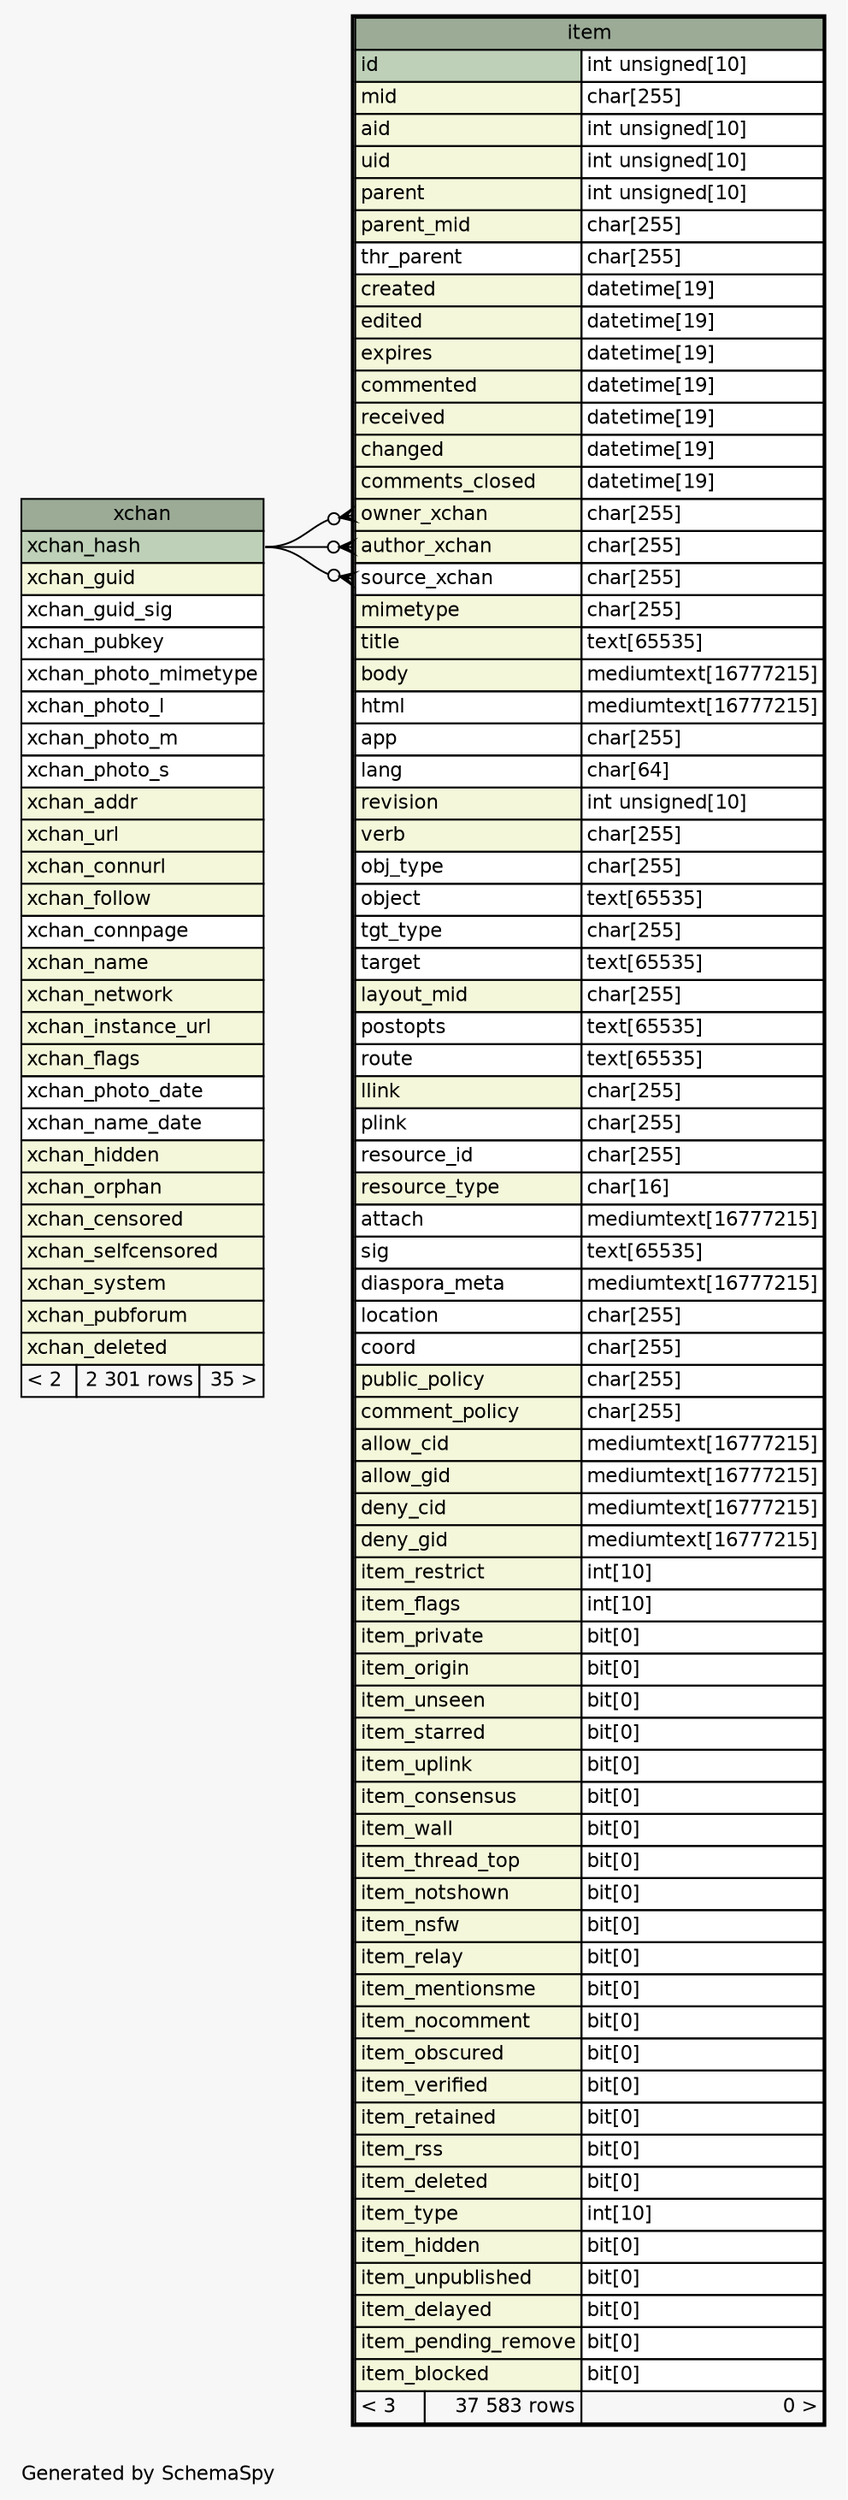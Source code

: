 // dot 2.26.3 on Linux 3.2.0-4-686-pae
// SchemaSpy rev 590
digraph "oneDegreeRelationshipsDiagram" {
  graph [
    rankdir="RL"
    bgcolor="#f7f7f7"
    label="\nGenerated by SchemaSpy"
    labeljust="l"
    nodesep="0.18"
    ranksep="0.46"
    fontname="Helvetica"
    fontsize="11"
  ];
  node [
    fontname="Helvetica"
    fontsize="11"
    shape="plaintext"
  ];
  edge [
    arrowsize="0.8"
  ];
  "item":"author_xchan":w -> "xchan":"xchan_hash":e [arrowhead=none dir=back arrowtail=crowodot];
  "item":"owner_xchan":w -> "xchan":"xchan_hash":e [arrowhead=none dir=back arrowtail=crowodot];
  "item":"source_xchan":w -> "xchan":"xchan_hash":e [arrowhead=none dir=back arrowtail=crowodot];
  "item" [
    label=<
    <TABLE BORDER="2" CELLBORDER="1" CELLSPACING="0" BGCOLOR="#ffffff">
      <TR><TD COLSPAN="3" BGCOLOR="#9bab96" ALIGN="CENTER">item</TD></TR>
      <TR><TD PORT="id" COLSPAN="2" BGCOLOR="#bed1b8" ALIGN="LEFT">id</TD><TD PORT="id.type" ALIGN="LEFT">int unsigned[10]</TD></TR>
      <TR><TD PORT="mid" COLSPAN="2" BGCOLOR="#f4f7da" ALIGN="LEFT">mid</TD><TD PORT="mid.type" ALIGN="LEFT">char[255]</TD></TR>
      <TR><TD PORT="aid" COLSPAN="2" BGCOLOR="#f4f7da" ALIGN="LEFT">aid</TD><TD PORT="aid.type" ALIGN="LEFT">int unsigned[10]</TD></TR>
      <TR><TD PORT="uid" COLSPAN="2" BGCOLOR="#f4f7da" ALIGN="LEFT">uid</TD><TD PORT="uid.type" ALIGN="LEFT">int unsigned[10]</TD></TR>
      <TR><TD PORT="parent" COLSPAN="2" BGCOLOR="#f4f7da" ALIGN="LEFT">parent</TD><TD PORT="parent.type" ALIGN="LEFT">int unsigned[10]</TD></TR>
      <TR><TD PORT="parent_mid" COLSPAN="2" BGCOLOR="#f4f7da" ALIGN="LEFT">parent_mid</TD><TD PORT="parent_mid.type" ALIGN="LEFT">char[255]</TD></TR>
      <TR><TD PORT="thr_parent" COLSPAN="2" ALIGN="LEFT">thr_parent</TD><TD PORT="thr_parent.type" ALIGN="LEFT">char[255]</TD></TR>
      <TR><TD PORT="created" COLSPAN="2" BGCOLOR="#f4f7da" ALIGN="LEFT">created</TD><TD PORT="created.type" ALIGN="LEFT">datetime[19]</TD></TR>
      <TR><TD PORT="edited" COLSPAN="2" BGCOLOR="#f4f7da" ALIGN="LEFT">edited</TD><TD PORT="edited.type" ALIGN="LEFT">datetime[19]</TD></TR>
      <TR><TD PORT="expires" COLSPAN="2" BGCOLOR="#f4f7da" ALIGN="LEFT">expires</TD><TD PORT="expires.type" ALIGN="LEFT">datetime[19]</TD></TR>
      <TR><TD PORT="commented" COLSPAN="2" BGCOLOR="#f4f7da" ALIGN="LEFT">commented</TD><TD PORT="commented.type" ALIGN="LEFT">datetime[19]</TD></TR>
      <TR><TD PORT="received" COLSPAN="2" BGCOLOR="#f4f7da" ALIGN="LEFT">received</TD><TD PORT="received.type" ALIGN="LEFT">datetime[19]</TD></TR>
      <TR><TD PORT="changed" COLSPAN="2" BGCOLOR="#f4f7da" ALIGN="LEFT">changed</TD><TD PORT="changed.type" ALIGN="LEFT">datetime[19]</TD></TR>
      <TR><TD PORT="comments_closed" COLSPAN="2" BGCOLOR="#f4f7da" ALIGN="LEFT">comments_closed</TD><TD PORT="comments_closed.type" ALIGN="LEFT">datetime[19]</TD></TR>
      <TR><TD PORT="owner_xchan" COLSPAN="2" BGCOLOR="#f4f7da" ALIGN="LEFT">owner_xchan</TD><TD PORT="owner_xchan.type" ALIGN="LEFT">char[255]</TD></TR>
      <TR><TD PORT="author_xchan" COLSPAN="2" BGCOLOR="#f4f7da" ALIGN="LEFT">author_xchan</TD><TD PORT="author_xchan.type" ALIGN="LEFT">char[255]</TD></TR>
      <TR><TD PORT="source_xchan" COLSPAN="2" ALIGN="LEFT">source_xchan</TD><TD PORT="source_xchan.type" ALIGN="LEFT">char[255]</TD></TR>
      <TR><TD PORT="mimetype" COLSPAN="2" BGCOLOR="#f4f7da" ALIGN="LEFT">mimetype</TD><TD PORT="mimetype.type" ALIGN="LEFT">char[255]</TD></TR>
      <TR><TD PORT="title" COLSPAN="2" BGCOLOR="#f4f7da" ALIGN="LEFT">title</TD><TD PORT="title.type" ALIGN="LEFT">text[65535]</TD></TR>
      <TR><TD PORT="body" COLSPAN="2" BGCOLOR="#f4f7da" ALIGN="LEFT">body</TD><TD PORT="body.type" ALIGN="LEFT">mediumtext[16777215]</TD></TR>
      <TR><TD PORT="html" COLSPAN="2" ALIGN="LEFT">html</TD><TD PORT="html.type" ALIGN="LEFT">mediumtext[16777215]</TD></TR>
      <TR><TD PORT="app" COLSPAN="2" ALIGN="LEFT">app</TD><TD PORT="app.type" ALIGN="LEFT">char[255]</TD></TR>
      <TR><TD PORT="lang" COLSPAN="2" ALIGN="LEFT">lang</TD><TD PORT="lang.type" ALIGN="LEFT">char[64]</TD></TR>
      <TR><TD PORT="revision" COLSPAN="2" BGCOLOR="#f4f7da" ALIGN="LEFT">revision</TD><TD PORT="revision.type" ALIGN="LEFT">int unsigned[10]</TD></TR>
      <TR><TD PORT="verb" COLSPAN="2" BGCOLOR="#f4f7da" ALIGN="LEFT">verb</TD><TD PORT="verb.type" ALIGN="LEFT">char[255]</TD></TR>
      <TR><TD PORT="obj_type" COLSPAN="2" ALIGN="LEFT">obj_type</TD><TD PORT="obj_type.type" ALIGN="LEFT">char[255]</TD></TR>
      <TR><TD PORT="object" COLSPAN="2" ALIGN="LEFT">object</TD><TD PORT="object.type" ALIGN="LEFT">text[65535]</TD></TR>
      <TR><TD PORT="tgt_type" COLSPAN="2" ALIGN="LEFT">tgt_type</TD><TD PORT="tgt_type.type" ALIGN="LEFT">char[255]</TD></TR>
      <TR><TD PORT="target" COLSPAN="2" ALIGN="LEFT">target</TD><TD PORT="target.type" ALIGN="LEFT">text[65535]</TD></TR>
      <TR><TD PORT="layout_mid" COLSPAN="2" BGCOLOR="#f4f7da" ALIGN="LEFT">layout_mid</TD><TD PORT="layout_mid.type" ALIGN="LEFT">char[255]</TD></TR>
      <TR><TD PORT="postopts" COLSPAN="2" ALIGN="LEFT">postopts</TD><TD PORT="postopts.type" ALIGN="LEFT">text[65535]</TD></TR>
      <TR><TD PORT="route" COLSPAN="2" ALIGN="LEFT">route</TD><TD PORT="route.type" ALIGN="LEFT">text[65535]</TD></TR>
      <TR><TD PORT="llink" COLSPAN="2" BGCOLOR="#f4f7da" ALIGN="LEFT">llink</TD><TD PORT="llink.type" ALIGN="LEFT">char[255]</TD></TR>
      <TR><TD PORT="plink" COLSPAN="2" ALIGN="LEFT">plink</TD><TD PORT="plink.type" ALIGN="LEFT">char[255]</TD></TR>
      <TR><TD PORT="resource_id" COLSPAN="2" ALIGN="LEFT">resource_id</TD><TD PORT="resource_id.type" ALIGN="LEFT">char[255]</TD></TR>
      <TR><TD PORT="resource_type" COLSPAN="2" BGCOLOR="#f4f7da" ALIGN="LEFT">resource_type</TD><TD PORT="resource_type.type" ALIGN="LEFT">char[16]</TD></TR>
      <TR><TD PORT="attach" COLSPAN="2" ALIGN="LEFT">attach</TD><TD PORT="attach.type" ALIGN="LEFT">mediumtext[16777215]</TD></TR>
      <TR><TD PORT="sig" COLSPAN="2" ALIGN="LEFT">sig</TD><TD PORT="sig.type" ALIGN="LEFT">text[65535]</TD></TR>
      <TR><TD PORT="diaspora_meta" COLSPAN="2" ALIGN="LEFT">diaspora_meta</TD><TD PORT="diaspora_meta.type" ALIGN="LEFT">mediumtext[16777215]</TD></TR>
      <TR><TD PORT="location" COLSPAN="2" ALIGN="LEFT">location</TD><TD PORT="location.type" ALIGN="LEFT">char[255]</TD></TR>
      <TR><TD PORT="coord" COLSPAN="2" ALIGN="LEFT">coord</TD><TD PORT="coord.type" ALIGN="LEFT">char[255]</TD></TR>
      <TR><TD PORT="public_policy" COLSPAN="2" BGCOLOR="#f4f7da" ALIGN="LEFT">public_policy</TD><TD PORT="public_policy.type" ALIGN="LEFT">char[255]</TD></TR>
      <TR><TD PORT="comment_policy" COLSPAN="2" BGCOLOR="#f4f7da" ALIGN="LEFT">comment_policy</TD><TD PORT="comment_policy.type" ALIGN="LEFT">char[255]</TD></TR>
      <TR><TD PORT="allow_cid" COLSPAN="2" BGCOLOR="#f4f7da" ALIGN="LEFT">allow_cid</TD><TD PORT="allow_cid.type" ALIGN="LEFT">mediumtext[16777215]</TD></TR>
      <TR><TD PORT="allow_gid" COLSPAN="2" BGCOLOR="#f4f7da" ALIGN="LEFT">allow_gid</TD><TD PORT="allow_gid.type" ALIGN="LEFT">mediumtext[16777215]</TD></TR>
      <TR><TD PORT="deny_cid" COLSPAN="2" BGCOLOR="#f4f7da" ALIGN="LEFT">deny_cid</TD><TD PORT="deny_cid.type" ALIGN="LEFT">mediumtext[16777215]</TD></TR>
      <TR><TD PORT="deny_gid" COLSPAN="2" BGCOLOR="#f4f7da" ALIGN="LEFT">deny_gid</TD><TD PORT="deny_gid.type" ALIGN="LEFT">mediumtext[16777215]</TD></TR>
      <TR><TD PORT="item_restrict" COLSPAN="2" BGCOLOR="#f4f7da" ALIGN="LEFT">item_restrict</TD><TD PORT="item_restrict.type" ALIGN="LEFT">int[10]</TD></TR>
      <TR><TD PORT="item_flags" COLSPAN="2" BGCOLOR="#f4f7da" ALIGN="LEFT">item_flags</TD><TD PORT="item_flags.type" ALIGN="LEFT">int[10]</TD></TR>
      <TR><TD PORT="item_private" COLSPAN="2" BGCOLOR="#f4f7da" ALIGN="LEFT">item_private</TD><TD PORT="item_private.type" ALIGN="LEFT">bit[0]</TD></TR>
      <TR><TD PORT="item_origin" COLSPAN="2" BGCOLOR="#f4f7da" ALIGN="LEFT">item_origin</TD><TD PORT="item_origin.type" ALIGN="LEFT">bit[0]</TD></TR>
      <TR><TD PORT="item_unseen" COLSPAN="2" BGCOLOR="#f4f7da" ALIGN="LEFT">item_unseen</TD><TD PORT="item_unseen.type" ALIGN="LEFT">bit[0]</TD></TR>
      <TR><TD PORT="item_starred" COLSPAN="2" BGCOLOR="#f4f7da" ALIGN="LEFT">item_starred</TD><TD PORT="item_starred.type" ALIGN="LEFT">bit[0]</TD></TR>
      <TR><TD PORT="item_uplink" COLSPAN="2" BGCOLOR="#f4f7da" ALIGN="LEFT">item_uplink</TD><TD PORT="item_uplink.type" ALIGN="LEFT">bit[0]</TD></TR>
      <TR><TD PORT="item_consensus" COLSPAN="2" BGCOLOR="#f4f7da" ALIGN="LEFT">item_consensus</TD><TD PORT="item_consensus.type" ALIGN="LEFT">bit[0]</TD></TR>
      <TR><TD PORT="item_wall" COLSPAN="2" BGCOLOR="#f4f7da" ALIGN="LEFT">item_wall</TD><TD PORT="item_wall.type" ALIGN="LEFT">bit[0]</TD></TR>
      <TR><TD PORT="item_thread_top" COLSPAN="2" BGCOLOR="#f4f7da" ALIGN="LEFT">item_thread_top</TD><TD PORT="item_thread_top.type" ALIGN="LEFT">bit[0]</TD></TR>
      <TR><TD PORT="item_notshown" COLSPAN="2" BGCOLOR="#f4f7da" ALIGN="LEFT">item_notshown</TD><TD PORT="item_notshown.type" ALIGN="LEFT">bit[0]</TD></TR>
      <TR><TD PORT="item_nsfw" COLSPAN="2" BGCOLOR="#f4f7da" ALIGN="LEFT">item_nsfw</TD><TD PORT="item_nsfw.type" ALIGN="LEFT">bit[0]</TD></TR>
      <TR><TD PORT="item_relay" COLSPAN="2" BGCOLOR="#f4f7da" ALIGN="LEFT">item_relay</TD><TD PORT="item_relay.type" ALIGN="LEFT">bit[0]</TD></TR>
      <TR><TD PORT="item_mentionsme" COLSPAN="2" BGCOLOR="#f4f7da" ALIGN="LEFT">item_mentionsme</TD><TD PORT="item_mentionsme.type" ALIGN="LEFT">bit[0]</TD></TR>
      <TR><TD PORT="item_nocomment" COLSPAN="2" BGCOLOR="#f4f7da" ALIGN="LEFT">item_nocomment</TD><TD PORT="item_nocomment.type" ALIGN="LEFT">bit[0]</TD></TR>
      <TR><TD PORT="item_obscured" COLSPAN="2" BGCOLOR="#f4f7da" ALIGN="LEFT">item_obscured</TD><TD PORT="item_obscured.type" ALIGN="LEFT">bit[0]</TD></TR>
      <TR><TD PORT="item_verified" COLSPAN="2" BGCOLOR="#f4f7da" ALIGN="LEFT">item_verified</TD><TD PORT="item_verified.type" ALIGN="LEFT">bit[0]</TD></TR>
      <TR><TD PORT="item_retained" COLSPAN="2" BGCOLOR="#f4f7da" ALIGN="LEFT">item_retained</TD><TD PORT="item_retained.type" ALIGN="LEFT">bit[0]</TD></TR>
      <TR><TD PORT="item_rss" COLSPAN="2" BGCOLOR="#f4f7da" ALIGN="LEFT">item_rss</TD><TD PORT="item_rss.type" ALIGN="LEFT">bit[0]</TD></TR>
      <TR><TD PORT="item_deleted" COLSPAN="2" BGCOLOR="#f4f7da" ALIGN="LEFT">item_deleted</TD><TD PORT="item_deleted.type" ALIGN="LEFT">bit[0]</TD></TR>
      <TR><TD PORT="item_type" COLSPAN="2" BGCOLOR="#f4f7da" ALIGN="LEFT">item_type</TD><TD PORT="item_type.type" ALIGN="LEFT">int[10]</TD></TR>
      <TR><TD PORT="item_hidden" COLSPAN="2" BGCOLOR="#f4f7da" ALIGN="LEFT">item_hidden</TD><TD PORT="item_hidden.type" ALIGN="LEFT">bit[0]</TD></TR>
      <TR><TD PORT="item_unpublished" COLSPAN="2" BGCOLOR="#f4f7da" ALIGN="LEFT">item_unpublished</TD><TD PORT="item_unpublished.type" ALIGN="LEFT">bit[0]</TD></TR>
      <TR><TD PORT="item_delayed" COLSPAN="2" BGCOLOR="#f4f7da" ALIGN="LEFT">item_delayed</TD><TD PORT="item_delayed.type" ALIGN="LEFT">bit[0]</TD></TR>
      <TR><TD PORT="item_pending_remove" COLSPAN="2" BGCOLOR="#f4f7da" ALIGN="LEFT">item_pending_remove</TD><TD PORT="item_pending_remove.type" ALIGN="LEFT">bit[0]</TD></TR>
      <TR><TD PORT="item_blocked" COLSPAN="2" BGCOLOR="#f4f7da" ALIGN="LEFT">item_blocked</TD><TD PORT="item_blocked.type" ALIGN="LEFT">bit[0]</TD></TR>
      <TR><TD ALIGN="LEFT" BGCOLOR="#f7f7f7">&lt; 3</TD><TD ALIGN="RIGHT" BGCOLOR="#f7f7f7">37 583 rows</TD><TD ALIGN="RIGHT" BGCOLOR="#f7f7f7">0 &gt;</TD></TR>
    </TABLE>>
    URL="item.html"
    tooltip="item"
  ];
  "xchan" [
    label=<
    <TABLE BORDER="0" CELLBORDER="1" CELLSPACING="0" BGCOLOR="#ffffff">
      <TR><TD COLSPAN="3" BGCOLOR="#9bab96" ALIGN="CENTER">xchan</TD></TR>
      <TR><TD PORT="xchan_hash" COLSPAN="3" BGCOLOR="#bed1b8" ALIGN="LEFT">xchan_hash</TD></TR>
      <TR><TD PORT="xchan_guid" COLSPAN="3" BGCOLOR="#f4f7da" ALIGN="LEFT">xchan_guid</TD></TR>
      <TR><TD PORT="xchan_guid_sig" COLSPAN="3" ALIGN="LEFT">xchan_guid_sig</TD></TR>
      <TR><TD PORT="xchan_pubkey" COLSPAN="3" ALIGN="LEFT">xchan_pubkey</TD></TR>
      <TR><TD PORT="xchan_photo_mimetype" COLSPAN="3" ALIGN="LEFT">xchan_photo_mimetype</TD></TR>
      <TR><TD PORT="xchan_photo_l" COLSPAN="3" ALIGN="LEFT">xchan_photo_l</TD></TR>
      <TR><TD PORT="xchan_photo_m" COLSPAN="3" ALIGN="LEFT">xchan_photo_m</TD></TR>
      <TR><TD PORT="xchan_photo_s" COLSPAN="3" ALIGN="LEFT">xchan_photo_s</TD></TR>
      <TR><TD PORT="xchan_addr" COLSPAN="3" BGCOLOR="#f4f7da" ALIGN="LEFT">xchan_addr</TD></TR>
      <TR><TD PORT="xchan_url" COLSPAN="3" BGCOLOR="#f4f7da" ALIGN="LEFT">xchan_url</TD></TR>
      <TR><TD PORT="xchan_connurl" COLSPAN="3" BGCOLOR="#f4f7da" ALIGN="LEFT">xchan_connurl</TD></TR>
      <TR><TD PORT="xchan_follow" COLSPAN="3" BGCOLOR="#f4f7da" ALIGN="LEFT">xchan_follow</TD></TR>
      <TR><TD PORT="xchan_connpage" COLSPAN="3" ALIGN="LEFT">xchan_connpage</TD></TR>
      <TR><TD PORT="xchan_name" COLSPAN="3" BGCOLOR="#f4f7da" ALIGN="LEFT">xchan_name</TD></TR>
      <TR><TD PORT="xchan_network" COLSPAN="3" BGCOLOR="#f4f7da" ALIGN="LEFT">xchan_network</TD></TR>
      <TR><TD PORT="xchan_instance_url" COLSPAN="3" BGCOLOR="#f4f7da" ALIGN="LEFT">xchan_instance_url</TD></TR>
      <TR><TD PORT="xchan_flags" COLSPAN="3" BGCOLOR="#f4f7da" ALIGN="LEFT">xchan_flags</TD></TR>
      <TR><TD PORT="xchan_photo_date" COLSPAN="3" ALIGN="LEFT">xchan_photo_date</TD></TR>
      <TR><TD PORT="xchan_name_date" COLSPAN="3" ALIGN="LEFT">xchan_name_date</TD></TR>
      <TR><TD PORT="xchan_hidden" COLSPAN="3" BGCOLOR="#f4f7da" ALIGN="LEFT">xchan_hidden</TD></TR>
      <TR><TD PORT="xchan_orphan" COLSPAN="3" BGCOLOR="#f4f7da" ALIGN="LEFT">xchan_orphan</TD></TR>
      <TR><TD PORT="xchan_censored" COLSPAN="3" BGCOLOR="#f4f7da" ALIGN="LEFT">xchan_censored</TD></TR>
      <TR><TD PORT="xchan_selfcensored" COLSPAN="3" BGCOLOR="#f4f7da" ALIGN="LEFT">xchan_selfcensored</TD></TR>
      <TR><TD PORT="xchan_system" COLSPAN="3" BGCOLOR="#f4f7da" ALIGN="LEFT">xchan_system</TD></TR>
      <TR><TD PORT="xchan_pubforum" COLSPAN="3" BGCOLOR="#f4f7da" ALIGN="LEFT">xchan_pubforum</TD></TR>
      <TR><TD PORT="xchan_deleted" COLSPAN="3" BGCOLOR="#f4f7da" ALIGN="LEFT">xchan_deleted</TD></TR>
      <TR><TD ALIGN="LEFT" BGCOLOR="#f7f7f7">&lt; 2</TD><TD ALIGN="RIGHT" BGCOLOR="#f7f7f7">2 301 rows</TD><TD ALIGN="RIGHT" BGCOLOR="#f7f7f7">35 &gt;</TD></TR>
    </TABLE>>
    URL="xchan.html"
    tooltip="xchan"
  ];
}
